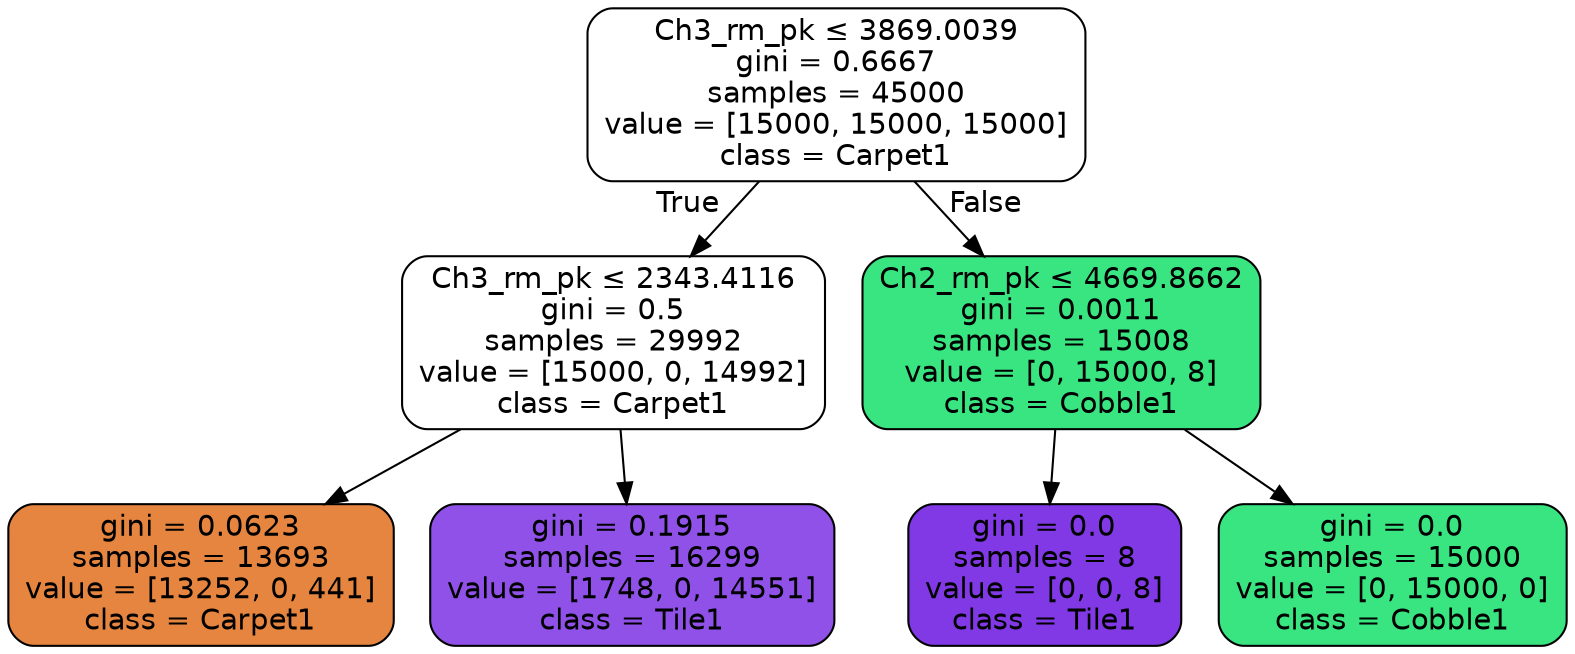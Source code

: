 digraph Tree {
node [shape=box, style="filled, rounded", color="black", fontname=helvetica] ;
edge [fontname=helvetica] ;
0 [label=<Ch3_rm_pk &le; 3869.0039<br/>gini = 0.6667<br/>samples = 45000<br/>value = [15000, 15000, 15000]<br/>class = Carpet1>, fillcolor="#e5813900"] ;
1 [label=<Ch3_rm_pk &le; 2343.4116<br/>gini = 0.5<br/>samples = 29992<br/>value = [15000, 0, 14992]<br/>class = Carpet1>, fillcolor="#e5813900"] ;
0 -> 1 [labeldistance=2.5, labelangle=45, headlabel="True"] ;
2 [label=<gini = 0.0623<br/>samples = 13693<br/>value = [13252, 0, 441]<br/>class = Carpet1>, fillcolor="#e58139f7"] ;
1 -> 2 ;
3 [label=<gini = 0.1915<br/>samples = 16299<br/>value = [1748, 0, 14551]<br/>class = Tile1>, fillcolor="#8139e5e0"] ;
1 -> 3 ;
4 [label=<Ch2_rm_pk &le; 4669.8662<br/>gini = 0.0011<br/>samples = 15008<br/>value = [0, 15000, 8]<br/>class = Cobble1>, fillcolor="#39e581ff"] ;
0 -> 4 [labeldistance=2.5, labelangle=-45, headlabel="False"] ;
5 [label=<gini = 0.0<br/>samples = 8<br/>value = [0, 0, 8]<br/>class = Tile1>, fillcolor="#8139e5ff"] ;
4 -> 5 ;
6 [label=<gini = 0.0<br/>samples = 15000<br/>value = [0, 15000, 0]<br/>class = Cobble1>, fillcolor="#39e581ff"] ;
4 -> 6 ;
}